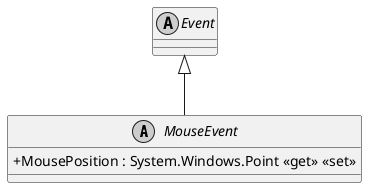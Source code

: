 @startuml
skinparam monochrome true
skinparam classAttributeIconSize 0
!startsub default
abstract class MouseEvent {
    + MousePosition : System.Windows.Point <<get>> <<set>>
}
abstract class Event
!endsub
Event <|-- MouseEvent
@enduml

